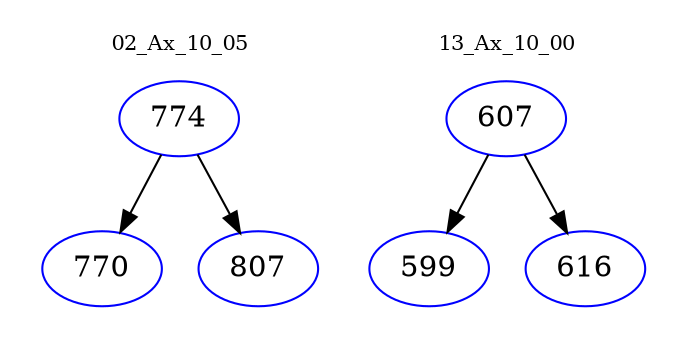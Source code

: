 digraph{
subgraph cluster_0 {
color = white
label = "02_Ax_10_05";
fontsize=10;
T0_774 [label="774", color="blue"]
T0_774 -> T0_770 [color="black"]
T0_770 [label="770", color="blue"]
T0_774 -> T0_807 [color="black"]
T0_807 [label="807", color="blue"]
}
subgraph cluster_1 {
color = white
label = "13_Ax_10_00";
fontsize=10;
T1_607 [label="607", color="blue"]
T1_607 -> T1_599 [color="black"]
T1_599 [label="599", color="blue"]
T1_607 -> T1_616 [color="black"]
T1_616 [label="616", color="blue"]
}
}
